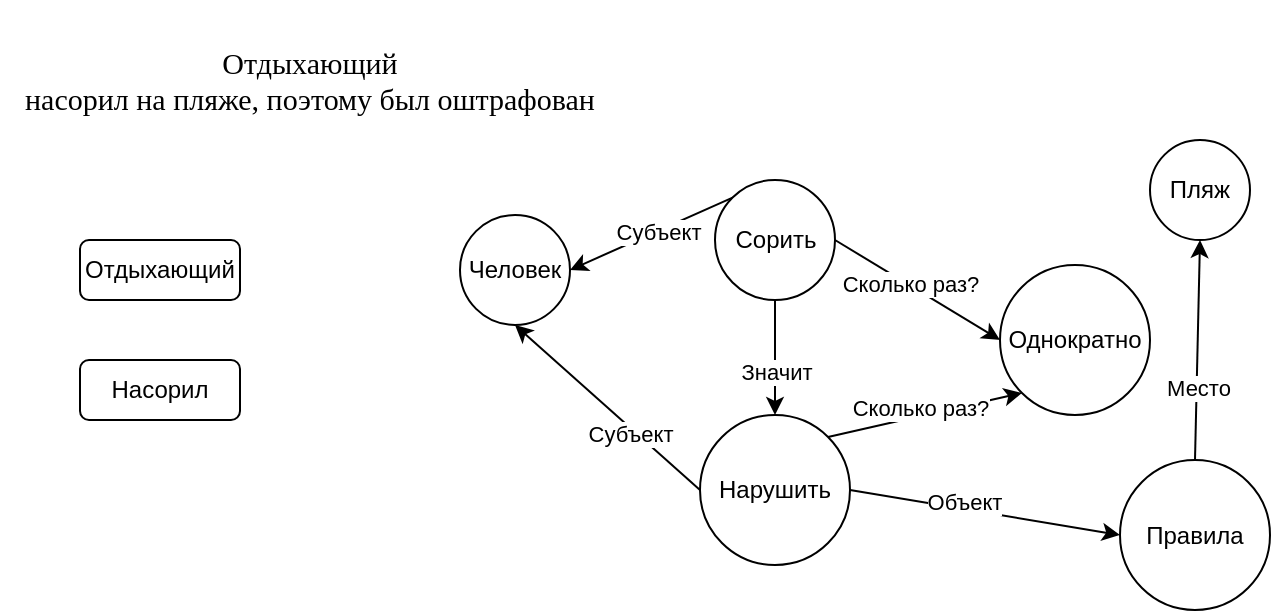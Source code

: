 <mxfile version="13.1.5" type="github">
  <diagram id="GbTZ_QaD-Nzlnn6_boQo" name="Page-1">
    <mxGraphModel dx="1303" dy="728" grid="1" gridSize="10" guides="1" tooltips="1" connect="1" arrows="1" fold="1" page="1" pageScale="1" pageWidth="1169" pageHeight="827" math="0" shadow="0">
      <root>
        <mxCell id="0" />
        <mxCell id="1" parent="0" />
        <mxCell id="WhjTUCaELtUEvIj31jTc-1" value="&lt;span style=&quot;font-family: &amp;#34;calibri&amp;#34;&quot;&gt;&lt;font style=&quot;font-size: 15px&quot;&gt;Отдыхающий&lt;br/&gt;насорил на пляже, поэтому был оштрафован&lt;/font&gt;&lt;/span&gt;" style="text;html=1;strokeColor=none;fillColor=none;align=center;verticalAlign=middle;whiteSpace=wrap;rounded=0;" vertex="1" parent="1">
          <mxGeometry width="310" height="80" as="geometry" />
        </mxCell>
        <mxCell id="WhjTUCaELtUEvIj31jTc-2" value="Отдыхающий" style="rounded=1;whiteSpace=wrap;html=1;" vertex="1" parent="1">
          <mxGeometry x="40" y="120" width="80" height="30" as="geometry" />
        </mxCell>
        <mxCell id="WhjTUCaELtUEvIj31jTc-5" value="Человек" style="ellipse;whiteSpace=wrap;html=1;aspect=fixed;" vertex="1" parent="1">
          <mxGeometry x="230" y="107.5" width="55" height="55" as="geometry" />
        </mxCell>
        <mxCell id="WhjTUCaELtUEvIj31jTc-7" value="Насорил" style="rounded=1;whiteSpace=wrap;html=1;" vertex="1" parent="1">
          <mxGeometry x="40" y="180" width="80" height="30" as="geometry" />
        </mxCell>
        <mxCell id="WhjTUCaELtUEvIj31jTc-10" style="rounded=0;orthogonalLoop=1;jettySize=auto;html=1;exitX=1;exitY=0.5;exitDx=0;exitDy=0;entryX=0;entryY=0.5;entryDx=0;entryDy=0;" edge="1" parent="1" source="WhjTUCaELtUEvIj31jTc-8" target="WhjTUCaELtUEvIj31jTc-9">
          <mxGeometry relative="1" as="geometry" />
        </mxCell>
        <mxCell id="WhjTUCaELtUEvIj31jTc-11" value="Сколько раз?" style="edgeLabel;html=1;align=center;verticalAlign=middle;resizable=0;points=[];" vertex="1" connectable="0" parent="WhjTUCaELtUEvIj31jTc-10">
          <mxGeometry x="-0.438" y="4" relative="1" as="geometry">
            <mxPoint x="11.67" y="10.85" as="offset" />
          </mxGeometry>
        </mxCell>
        <mxCell id="WhjTUCaELtUEvIj31jTc-13" style="edgeStyle=none;rounded=0;orthogonalLoop=1;jettySize=auto;html=1;exitX=0.5;exitY=1;exitDx=0;exitDy=0;entryX=0.5;entryY=0;entryDx=0;entryDy=0;" edge="1" parent="1" source="WhjTUCaELtUEvIj31jTc-8" target="WhjTUCaELtUEvIj31jTc-12">
          <mxGeometry relative="1" as="geometry" />
        </mxCell>
        <mxCell id="WhjTUCaELtUEvIj31jTc-21" value="Значит" style="edgeLabel;html=1;align=center;verticalAlign=middle;resizable=0;points=[];" vertex="1" connectable="0" parent="WhjTUCaELtUEvIj31jTc-13">
          <mxGeometry x="0.29" y="-1" relative="1" as="geometry">
            <mxPoint x="1" y="-1" as="offset" />
          </mxGeometry>
        </mxCell>
        <mxCell id="WhjTUCaELtUEvIj31jTc-19" style="edgeStyle=none;rounded=0;orthogonalLoop=1;jettySize=auto;html=1;exitX=0;exitY=0;exitDx=0;exitDy=0;entryX=1;entryY=0.5;entryDx=0;entryDy=0;" edge="1" parent="1" source="WhjTUCaELtUEvIj31jTc-8" target="WhjTUCaELtUEvIj31jTc-5">
          <mxGeometry relative="1" as="geometry" />
        </mxCell>
        <mxCell id="WhjTUCaELtUEvIj31jTc-20" value="Субъект" style="edgeLabel;html=1;align=center;verticalAlign=middle;resizable=0;points=[];" vertex="1" connectable="0" parent="WhjTUCaELtUEvIj31jTc-19">
          <mxGeometry x="0.443" y="-3" relative="1" as="geometry">
            <mxPoint x="22.14" y="-6.71" as="offset" />
          </mxGeometry>
        </mxCell>
        <mxCell id="WhjTUCaELtUEvIj31jTc-8" value="Сорить" style="ellipse;whiteSpace=wrap;html=1;aspect=fixed;" vertex="1" parent="1">
          <mxGeometry x="357.5" y="90" width="60" height="60" as="geometry" />
        </mxCell>
        <mxCell id="WhjTUCaELtUEvIj31jTc-9" value="Однократно" style="ellipse;whiteSpace=wrap;html=1;aspect=fixed;" vertex="1" parent="1">
          <mxGeometry x="500" y="132.5" width="75" height="75" as="geometry" />
        </mxCell>
        <mxCell id="WhjTUCaELtUEvIj31jTc-15" style="edgeStyle=none;rounded=0;orthogonalLoop=1;jettySize=auto;html=1;exitX=1;exitY=0.5;exitDx=0;exitDy=0;entryX=0;entryY=0.5;entryDx=0;entryDy=0;" edge="1" parent="1" source="WhjTUCaELtUEvIj31jTc-12" target="WhjTUCaELtUEvIj31jTc-14">
          <mxGeometry relative="1" as="geometry" />
        </mxCell>
        <mxCell id="WhjTUCaELtUEvIj31jTc-16" value="Объект" style="edgeLabel;html=1;align=center;verticalAlign=middle;resizable=0;points=[];" vertex="1" connectable="0" parent="WhjTUCaELtUEvIj31jTc-15">
          <mxGeometry x="-0.466" y="3" relative="1" as="geometry">
            <mxPoint x="20" y="3" as="offset" />
          </mxGeometry>
        </mxCell>
        <mxCell id="WhjTUCaELtUEvIj31jTc-17" style="edgeStyle=none;rounded=0;orthogonalLoop=1;jettySize=auto;html=1;exitX=0;exitY=0.5;exitDx=0;exitDy=0;entryX=0.5;entryY=1;entryDx=0;entryDy=0;" edge="1" parent="1" source="WhjTUCaELtUEvIj31jTc-12" target="WhjTUCaELtUEvIj31jTc-5">
          <mxGeometry relative="1" as="geometry">
            <mxPoint x="190" y="240" as="targetPoint" />
          </mxGeometry>
        </mxCell>
        <mxCell id="WhjTUCaELtUEvIj31jTc-18" value="Субъект" style="edgeLabel;html=1;align=center;verticalAlign=middle;resizable=0;points=[];" vertex="1" connectable="0" parent="WhjTUCaELtUEvIj31jTc-17">
          <mxGeometry x="-0.247" y="3" relative="1" as="geometry">
            <mxPoint x="1" as="offset" />
          </mxGeometry>
        </mxCell>
        <mxCell id="WhjTUCaELtUEvIj31jTc-25" style="edgeStyle=none;rounded=0;orthogonalLoop=1;jettySize=auto;html=1;exitX=1;exitY=0;exitDx=0;exitDy=0;entryX=0;entryY=1;entryDx=0;entryDy=0;" edge="1" parent="1" source="WhjTUCaELtUEvIj31jTc-12" target="WhjTUCaELtUEvIj31jTc-9">
          <mxGeometry relative="1" as="geometry" />
        </mxCell>
        <mxCell id="WhjTUCaELtUEvIj31jTc-26" value="Сколько раз?" style="edgeLabel;html=1;align=center;verticalAlign=middle;resizable=0;points=[];" vertex="1" connectable="0" parent="WhjTUCaELtUEvIj31jTc-25">
          <mxGeometry x="-0.476" y="3" relative="1" as="geometry">
            <mxPoint x="21.48" y="-6.45" as="offset" />
          </mxGeometry>
        </mxCell>
        <mxCell id="WhjTUCaELtUEvIj31jTc-12" value="Нарушить" style="ellipse;whiteSpace=wrap;html=1;aspect=fixed;" vertex="1" parent="1">
          <mxGeometry x="350" y="207.5" width="75" height="75" as="geometry" />
        </mxCell>
        <mxCell id="WhjTUCaELtUEvIj31jTc-23" style="edgeStyle=none;rounded=0;orthogonalLoop=1;jettySize=auto;html=1;exitX=0.5;exitY=0;exitDx=0;exitDy=0;entryX=0.5;entryY=1;entryDx=0;entryDy=0;" edge="1" parent="1" source="WhjTUCaELtUEvIj31jTc-14" target="WhjTUCaELtUEvIj31jTc-22">
          <mxGeometry relative="1" as="geometry" />
        </mxCell>
        <mxCell id="WhjTUCaELtUEvIj31jTc-24" value="Место" style="edgeLabel;html=1;align=center;verticalAlign=middle;resizable=0;points=[];" vertex="1" connectable="0" parent="WhjTUCaELtUEvIj31jTc-23">
          <mxGeometry x="-0.502" y="3" relative="1" as="geometry">
            <mxPoint x="3.63" y="-8.4" as="offset" />
          </mxGeometry>
        </mxCell>
        <mxCell id="WhjTUCaELtUEvIj31jTc-14" value="Правила" style="ellipse;whiteSpace=wrap;html=1;aspect=fixed;" vertex="1" parent="1">
          <mxGeometry x="560" y="230" width="75" height="75" as="geometry" />
        </mxCell>
        <mxCell id="WhjTUCaELtUEvIj31jTc-22" value="Пляж" style="ellipse;whiteSpace=wrap;html=1;aspect=fixed;" vertex="1" parent="1">
          <mxGeometry x="575" y="70" width="50" height="50" as="geometry" />
        </mxCell>
      </root>
    </mxGraphModel>
  </diagram>
</mxfile>
